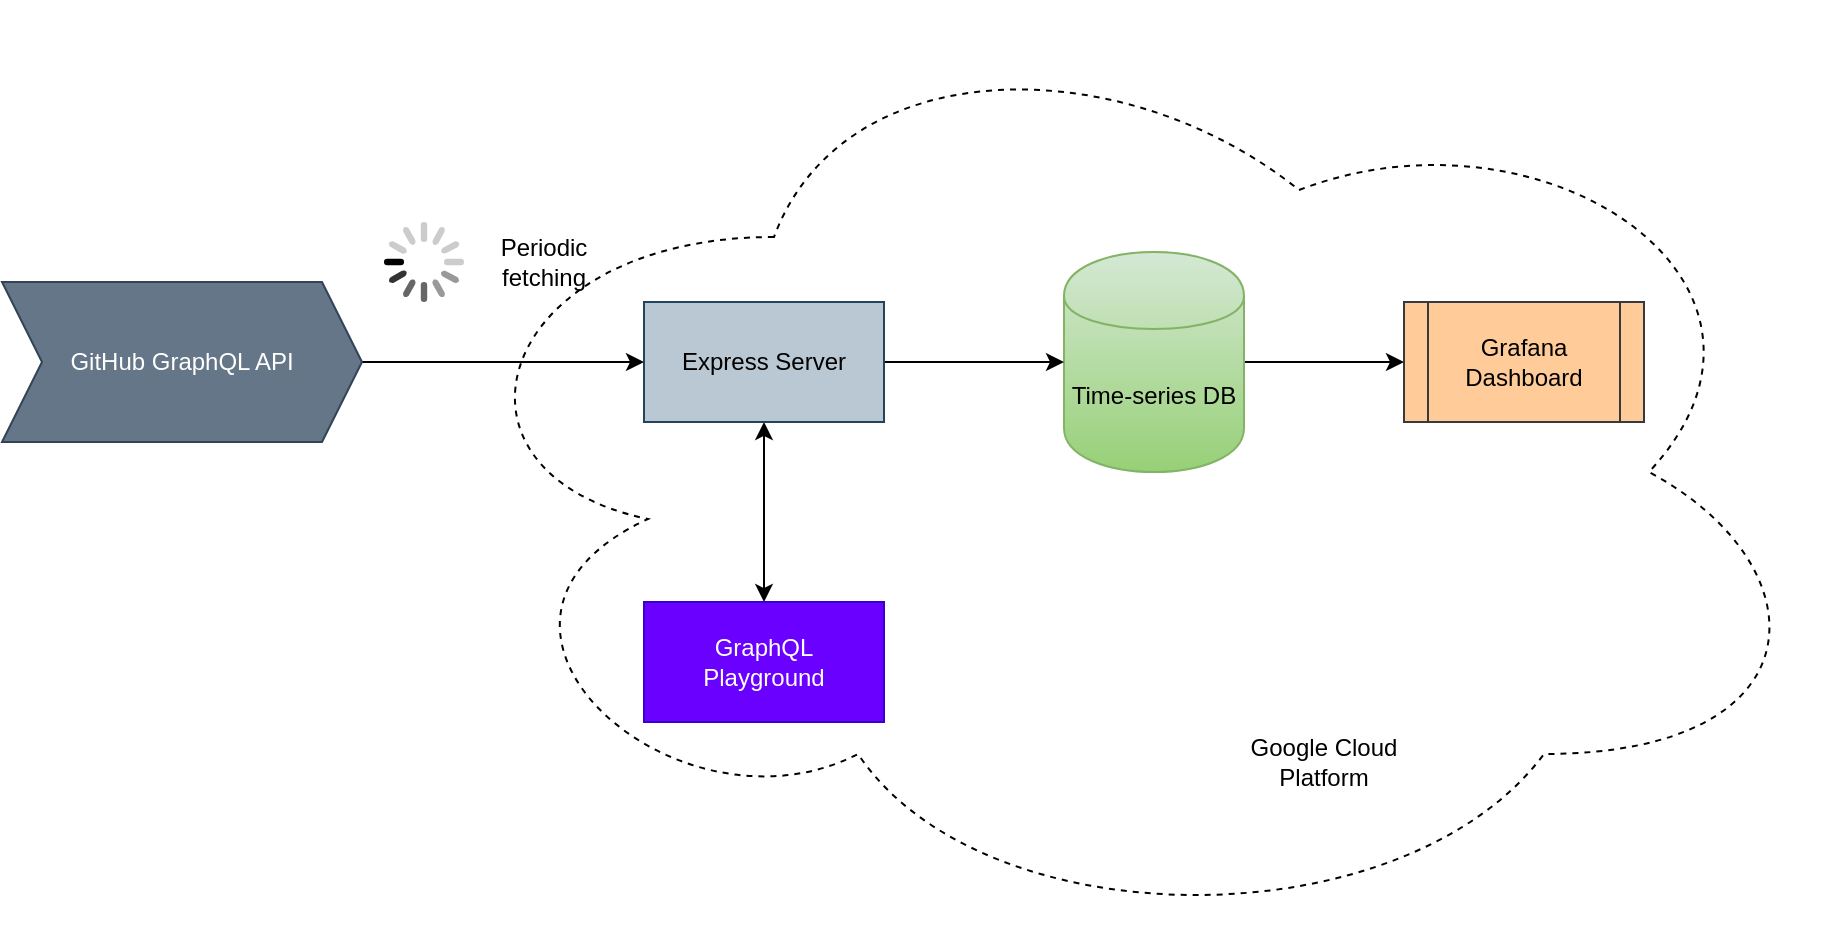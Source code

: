 <mxfile version="13.3.0" type="device"><diagram id="V0cCit4RzoQlZkmAcNK2" name="Page-1"><mxGraphModel dx="1816" dy="555" grid="1" gridSize="10" guides="1" tooltips="1" connect="1" arrows="1" fold="1" page="1" pageScale="1" pageWidth="850" pageHeight="1100" math="0" shadow="0"><root><mxCell id="0"/><mxCell id="1" parent="0"/><mxCell id="e4B4Rb_K9f1ACdncU0z9-1" value="&lt;div&gt;Grafana Dashboard&lt;/div&gt;" style="shape=process;whiteSpace=wrap;html=1;backgroundOutline=1;fillColor=#ffcc99;strokeColor=#36393d;" vertex="1" parent="1"><mxGeometry x="700" y="200" width="120" height="60" as="geometry"/></mxCell><mxCell id="e4B4Rb_K9f1ACdncU0z9-9" style="edgeStyle=orthogonalEdgeStyle;rounded=0;orthogonalLoop=1;jettySize=auto;html=1;exitX=1;exitY=0.5;exitDx=0;exitDy=0;entryX=0;entryY=0.5;entryDx=0;entryDy=0;startArrow=none;startFill=0;" edge="1" parent="1" source="e4B4Rb_K9f1ACdncU0z9-2" target="e4B4Rb_K9f1ACdncU0z9-1"><mxGeometry relative="1" as="geometry"/></mxCell><mxCell id="e4B4Rb_K9f1ACdncU0z9-2" value="Time-series DB" style="shape=cylinder;whiteSpace=wrap;html=1;boundedLbl=1;backgroundOutline=1;gradientColor=#97d077;fillColor=#d5e8d4;strokeColor=#82b366;" vertex="1" parent="1"><mxGeometry x="530" y="175" width="90" height="110" as="geometry"/></mxCell><mxCell id="e4B4Rb_K9f1ACdncU0z9-7" style="edgeStyle=orthogonalEdgeStyle;rounded=0;orthogonalLoop=1;jettySize=auto;html=1;exitX=0.5;exitY=1;exitDx=0;exitDy=0;entryX=0.5;entryY=0;entryDx=0;entryDy=0;startArrow=classic;startFill=1;" edge="1" parent="1" source="e4B4Rb_K9f1ACdncU0z9-3" target="e4B4Rb_K9f1ACdncU0z9-5"><mxGeometry relative="1" as="geometry"/></mxCell><mxCell id="e4B4Rb_K9f1ACdncU0z9-8" style="edgeStyle=orthogonalEdgeStyle;rounded=0;orthogonalLoop=1;jettySize=auto;html=1;exitX=1;exitY=0.5;exitDx=0;exitDy=0;entryX=0;entryY=0.5;entryDx=0;entryDy=0;startArrow=none;startFill=0;" edge="1" parent="1" source="e4B4Rb_K9f1ACdncU0z9-3" target="e4B4Rb_K9f1ACdncU0z9-2"><mxGeometry relative="1" as="geometry"/></mxCell><mxCell id="e4B4Rb_K9f1ACdncU0z9-3" value="Express Server" style="rounded=0;whiteSpace=wrap;html=1;fillColor=#bac8d3;strokeColor=#23445d;" vertex="1" parent="1"><mxGeometry x="320" y="200" width="120" height="60" as="geometry"/></mxCell><mxCell id="e4B4Rb_K9f1ACdncU0z9-6" style="edgeStyle=orthogonalEdgeStyle;rounded=0;orthogonalLoop=1;jettySize=auto;html=1;exitX=1;exitY=0.5;exitDx=0;exitDy=0;entryX=0;entryY=0.5;entryDx=0;entryDy=0;" edge="1" parent="1" source="e4B4Rb_K9f1ACdncU0z9-4" target="e4B4Rb_K9f1ACdncU0z9-3"><mxGeometry relative="1" as="geometry"/></mxCell><mxCell id="e4B4Rb_K9f1ACdncU0z9-4" value="&lt;div&gt;GitHub GraphQL API&lt;/div&gt;" style="shape=step;perimeter=stepPerimeter;whiteSpace=wrap;html=1;fixedSize=1;fillColor=#647687;strokeColor=#314354;fontColor=#ffffff;" vertex="1" parent="1"><mxGeometry x="-1" y="190" width="180" height="80" as="geometry"/></mxCell><mxCell id="e4B4Rb_K9f1ACdncU0z9-5" value="GraphQL&lt;div&gt;Playground&lt;/div&gt;" style="rounded=0;whiteSpace=wrap;html=1;fillColor=#6a00ff;strokeColor=#3700CC;fontColor=#ffffff;" vertex="1" parent="1"><mxGeometry x="320" y="350" width="120" height="60" as="geometry"/></mxCell><mxCell id="e4B4Rb_K9f1ACdncU0z9-11" value="" style="html=1;verticalLabelPosition=bottom;labelBackgroundColor=#ffffff;verticalAlign=top;shadow=0;dashed=0;strokeWidth=2;shape=mxgraph.ios7.misc.loading_circle;" vertex="1" parent="1"><mxGeometry x="190" y="160" width="40" height="40" as="geometry"/></mxCell><mxCell id="e4B4Rb_K9f1ACdncU0z9-12" value="Periodic fetching" style="text;html=1;strokeColor=none;fillColor=none;align=center;verticalAlign=middle;whiteSpace=wrap;rounded=0;" vertex="1" parent="1"><mxGeometry x="250" y="170" width="40" height="20" as="geometry"/></mxCell><mxCell id="e4B4Rb_K9f1ACdncU0z9-14" value="" style="ellipse;shape=cloud;whiteSpace=wrap;html=1;fillColor=none;dashed=1;" vertex="1" parent="1"><mxGeometry x="210" y="50" width="700" height="470" as="geometry"/></mxCell><mxCell id="e4B4Rb_K9f1ACdncU0z9-15" value="&lt;div&gt;Google Cloud Platform&lt;/div&gt;" style="text;html=1;strokeColor=none;fillColor=none;align=center;verticalAlign=middle;whiteSpace=wrap;rounded=0;dashed=1;" vertex="1" parent="1"><mxGeometry x="610" y="420" width="100" height="20" as="geometry"/></mxCell></root></mxGraphModel></diagram></mxfile>